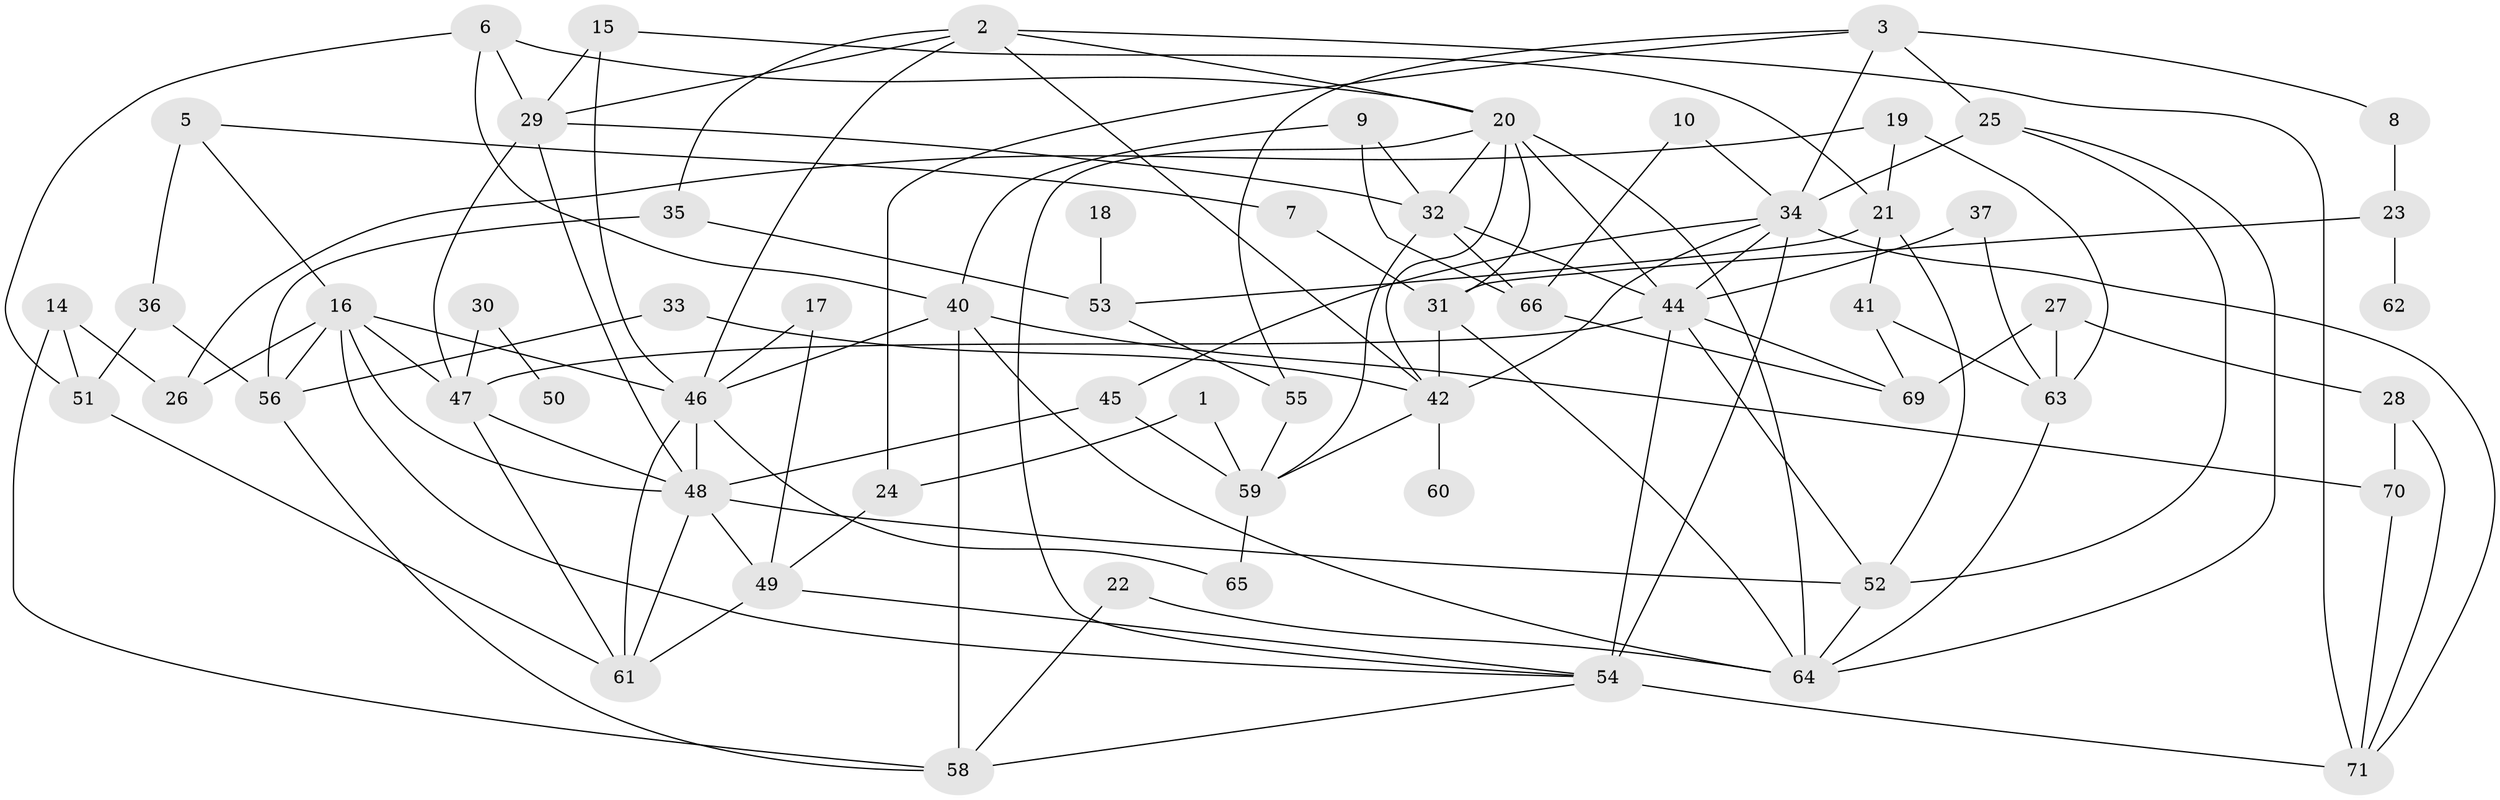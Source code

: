 // original degree distribution, {2: 0.20833333333333334, 1: 0.1527777777777778, 3: 0.20833333333333334, 4: 0.19444444444444445, 6: 0.06944444444444445, 0: 0.06944444444444445, 5: 0.09027777777777778, 7: 0.006944444444444444}
// Generated by graph-tools (version 1.1) at 2025/00/03/09/25 03:00:50]
// undirected, 61 vertices, 125 edges
graph export_dot {
graph [start="1"]
  node [color=gray90,style=filled];
  1;
  2;
  3;
  5;
  6;
  7;
  8;
  9;
  10;
  14;
  15;
  16;
  17;
  18;
  19;
  20;
  21;
  22;
  23;
  24;
  25;
  26;
  27;
  28;
  29;
  30;
  31;
  32;
  33;
  34;
  35;
  36;
  37;
  40;
  41;
  42;
  44;
  45;
  46;
  47;
  48;
  49;
  50;
  51;
  52;
  53;
  54;
  55;
  56;
  58;
  59;
  60;
  61;
  62;
  63;
  64;
  65;
  66;
  69;
  70;
  71;
  1 -- 24 [weight=1.0];
  1 -- 59 [weight=1.0];
  2 -- 20 [weight=1.0];
  2 -- 29 [weight=1.0];
  2 -- 35 [weight=1.0];
  2 -- 42 [weight=1.0];
  2 -- 46 [weight=1.0];
  2 -- 71 [weight=1.0];
  3 -- 8 [weight=1.0];
  3 -- 24 [weight=1.0];
  3 -- 25 [weight=2.0];
  3 -- 34 [weight=1.0];
  3 -- 55 [weight=1.0];
  5 -- 7 [weight=1.0];
  5 -- 16 [weight=1.0];
  5 -- 36 [weight=1.0];
  6 -- 20 [weight=1.0];
  6 -- 29 [weight=1.0];
  6 -- 40 [weight=1.0];
  6 -- 51 [weight=1.0];
  7 -- 31 [weight=1.0];
  8 -- 23 [weight=1.0];
  9 -- 32 [weight=1.0];
  9 -- 40 [weight=1.0];
  9 -- 66 [weight=2.0];
  10 -- 34 [weight=1.0];
  10 -- 66 [weight=1.0];
  14 -- 26 [weight=1.0];
  14 -- 51 [weight=1.0];
  14 -- 58 [weight=1.0];
  15 -- 21 [weight=1.0];
  15 -- 29 [weight=1.0];
  15 -- 46 [weight=2.0];
  16 -- 26 [weight=1.0];
  16 -- 46 [weight=1.0];
  16 -- 47 [weight=1.0];
  16 -- 48 [weight=1.0];
  16 -- 54 [weight=1.0];
  16 -- 56 [weight=1.0];
  17 -- 46 [weight=1.0];
  17 -- 49 [weight=1.0];
  18 -- 53 [weight=1.0];
  19 -- 21 [weight=1.0];
  19 -- 26 [weight=1.0];
  19 -- 63 [weight=1.0];
  20 -- 31 [weight=1.0];
  20 -- 32 [weight=1.0];
  20 -- 42 [weight=2.0];
  20 -- 44 [weight=1.0];
  20 -- 54 [weight=1.0];
  20 -- 64 [weight=1.0];
  21 -- 41 [weight=1.0];
  21 -- 52 [weight=1.0];
  21 -- 53 [weight=1.0];
  22 -- 58 [weight=1.0];
  22 -- 64 [weight=1.0];
  23 -- 31 [weight=1.0];
  23 -- 62 [weight=1.0];
  24 -- 49 [weight=1.0];
  25 -- 34 [weight=1.0];
  25 -- 52 [weight=1.0];
  25 -- 64 [weight=1.0];
  27 -- 28 [weight=1.0];
  27 -- 63 [weight=2.0];
  27 -- 69 [weight=1.0];
  28 -- 70 [weight=1.0];
  28 -- 71 [weight=1.0];
  29 -- 32 [weight=2.0];
  29 -- 47 [weight=1.0];
  29 -- 48 [weight=1.0];
  30 -- 47 [weight=1.0];
  30 -- 50 [weight=1.0];
  31 -- 42 [weight=1.0];
  31 -- 64 [weight=1.0];
  32 -- 44 [weight=1.0];
  32 -- 59 [weight=1.0];
  32 -- 66 [weight=1.0];
  33 -- 42 [weight=1.0];
  33 -- 56 [weight=1.0];
  34 -- 42 [weight=1.0];
  34 -- 44 [weight=1.0];
  34 -- 45 [weight=1.0];
  34 -- 54 [weight=1.0];
  34 -- 71 [weight=1.0];
  35 -- 53 [weight=1.0];
  35 -- 56 [weight=1.0];
  36 -- 51 [weight=1.0];
  36 -- 56 [weight=1.0];
  37 -- 44 [weight=1.0];
  37 -- 63 [weight=1.0];
  40 -- 46 [weight=1.0];
  40 -- 58 [weight=1.0];
  40 -- 64 [weight=1.0];
  40 -- 70 [weight=1.0];
  41 -- 63 [weight=1.0];
  41 -- 69 [weight=1.0];
  42 -- 59 [weight=1.0];
  42 -- 60 [weight=1.0];
  44 -- 47 [weight=1.0];
  44 -- 52 [weight=1.0];
  44 -- 54 [weight=3.0];
  44 -- 69 [weight=1.0];
  45 -- 48 [weight=3.0];
  45 -- 59 [weight=1.0];
  46 -- 48 [weight=1.0];
  46 -- 61 [weight=1.0];
  46 -- 65 [weight=1.0];
  47 -- 48 [weight=1.0];
  47 -- 61 [weight=1.0];
  48 -- 49 [weight=1.0];
  48 -- 52 [weight=1.0];
  48 -- 61 [weight=1.0];
  49 -- 54 [weight=1.0];
  49 -- 61 [weight=1.0];
  51 -- 61 [weight=1.0];
  52 -- 64 [weight=1.0];
  53 -- 55 [weight=1.0];
  54 -- 58 [weight=1.0];
  54 -- 71 [weight=2.0];
  55 -- 59 [weight=1.0];
  56 -- 58 [weight=1.0];
  59 -- 65 [weight=1.0];
  63 -- 64 [weight=1.0];
  66 -- 69 [weight=1.0];
  70 -- 71 [weight=1.0];
}
